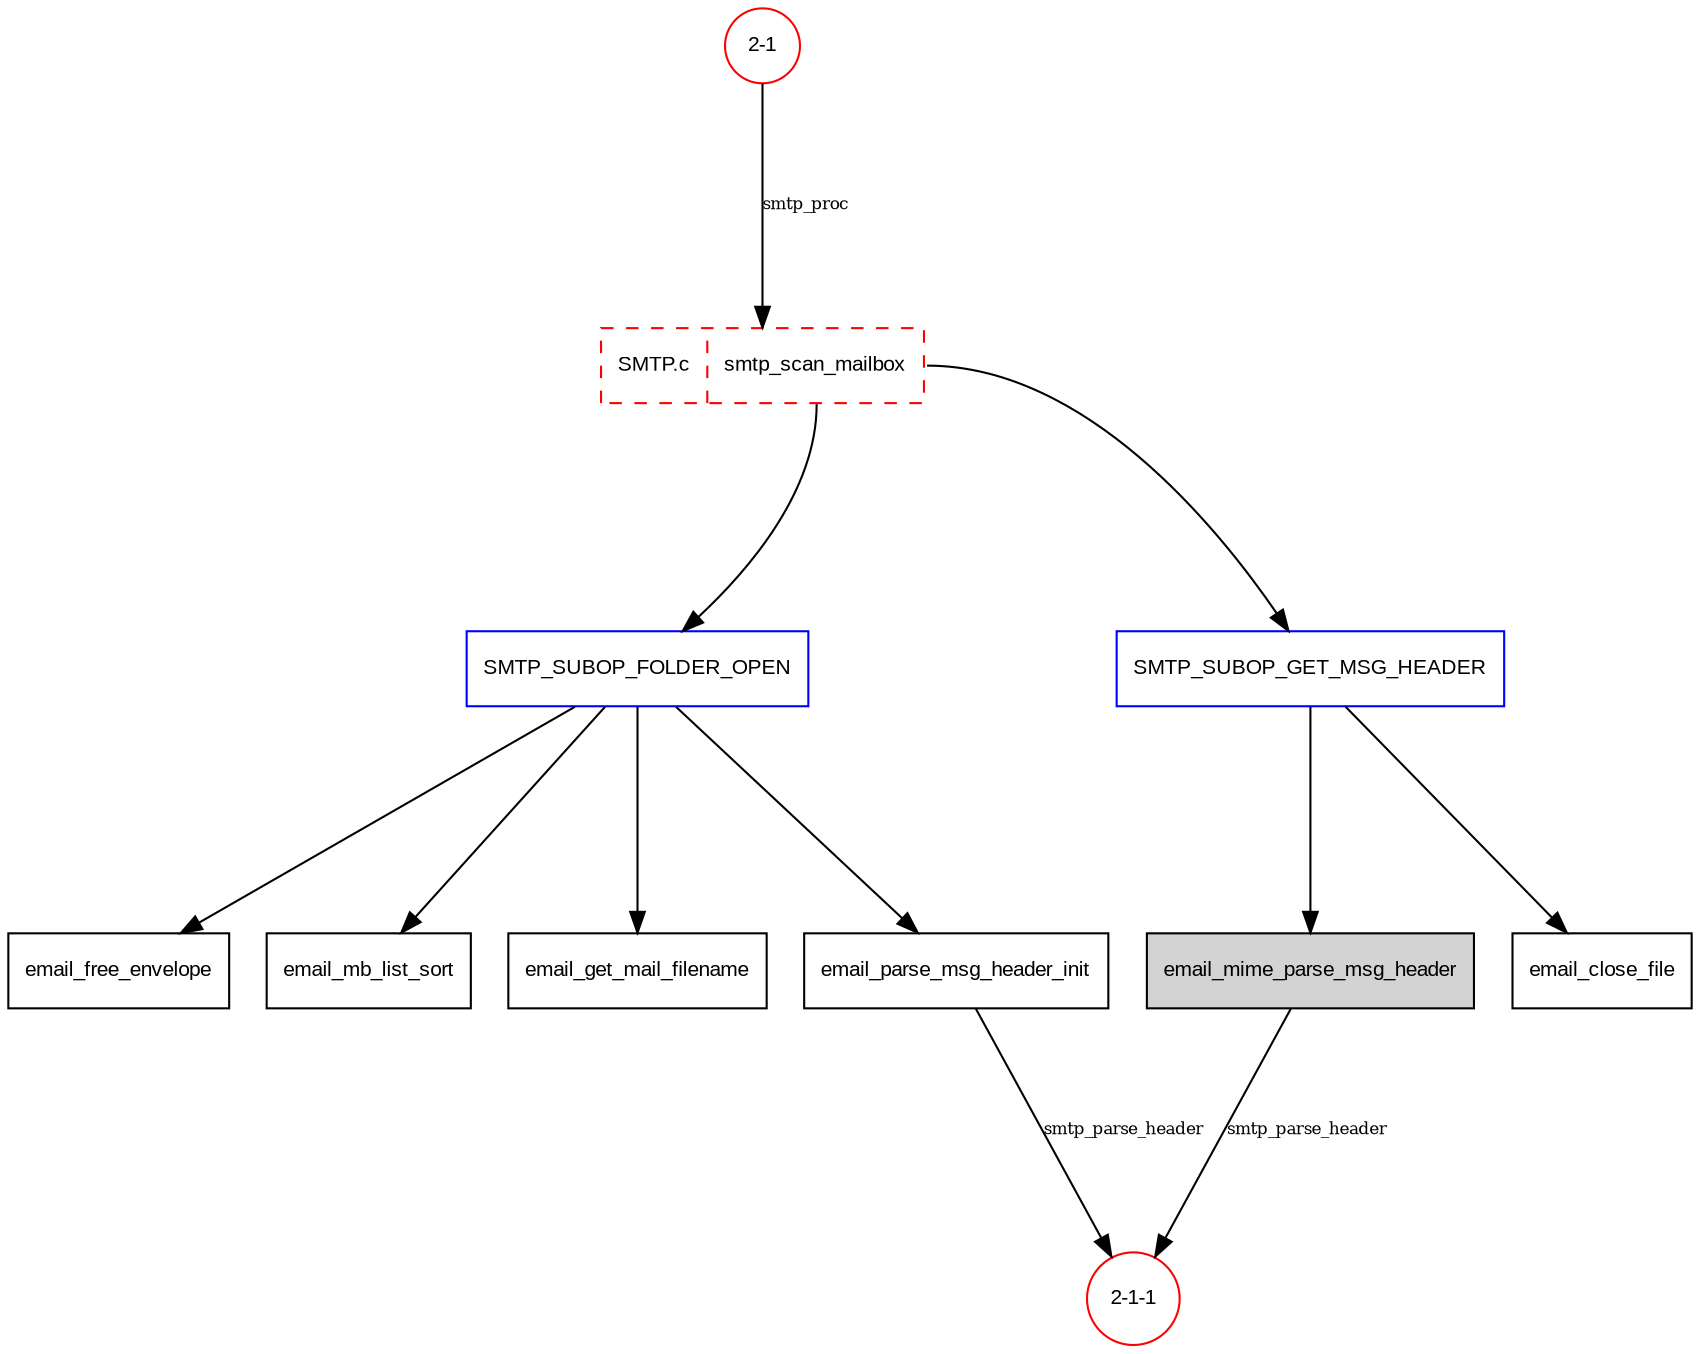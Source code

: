 digraph g {

	graph [ranksep=1.5 splines=true overlap=false];
	node [fontsize = 10 shape = box fontname = "Arial"];
	edge [labelfontsize="10" fontsize="8"];

	node0 [
		shape = record
		label = "<0> SMTP.c | <1> smtp_scan_mailbox"
		color = red
		style = dashed
		/* width = 2.4 */
	];

	state0 [ label = "SMTP_SUBOP_FOLDER_OPEN"
		color = blue
	];
	state1 [ label = "SMTP_SUBOP_GET_MSG_HEADER"
		color = blue
	];

	func0 [ label = "email_free_envelope" ];
	func1 [ label = "email_mb_list_sort" ];
	func2 [ label = "email_get_mail_filename" ];
	func3 [ label = "email_parse_msg_header_init" ];

	func4 [ label = "email_mime_parse_msg_header"
		style = filled
	];
	func5 [ label = "email_close_file" ];

	"2-1" [ label = "2-1" shape = circle color = red ];
	"2-1-1" [label = "2-1-1" shape = circle color = red ];

	"2-1" -> node0 [label = "smtp_proc"];

	node0 :1 -> state0;
	node0 :1 -> state1;

	state0 -> func0;
	state0 -> func1;
	state0 -> func2;
	state0 -> func3;
	func3 -> "2-1-1" [label = "smtp_parse_header" ];
	state1 -> func4 ;
	func4 -> "2-1-1"  [label = "smtp_parse_header" ];
	state1 -> func5;

}
